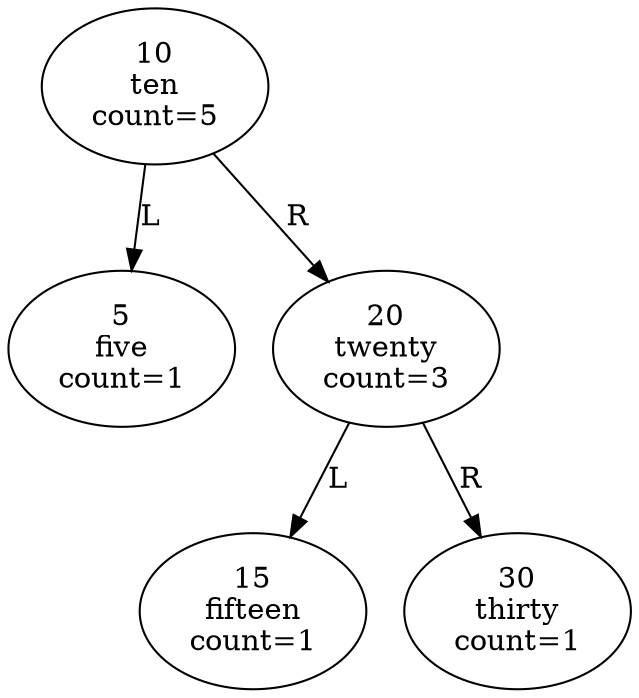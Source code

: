 digraph {
  node_1442407170 [label="10
ten
count=5"];
  node_1442407170 -> node_1118140819 [label=L taildir=sw];
  node_1442407170 -> node_1975012498 [label=R taildir=se];
  node_1118140819 [label="5
five
count=1"];
  node_1975012498 [label="20
twenty
count=3"];
  node_1975012498 -> node_1028566121 [label=L taildir=sw];
  node_1975012498 -> node_1808253012 [label=R taildir=se];
  node_1028566121 [label="15
fifteen
count=1"];
  node_1808253012 [label="30
thirty
count=1"];
}
